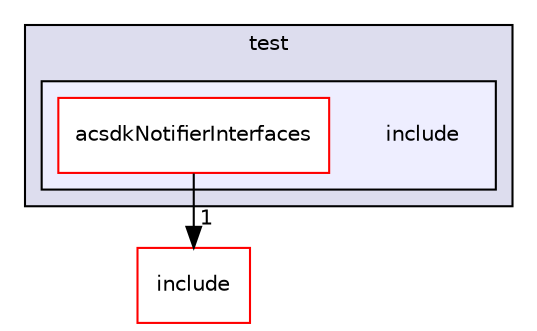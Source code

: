 digraph "/workplace/avs-device-sdk/shared/acsdkNotifierInterfaces/test/include" {
  compound=true
  node [ fontsize="10", fontname="Helvetica"];
  edge [ labelfontsize="10", labelfontname="Helvetica"];
  subgraph clusterdir_5b531d51c5fabc3e7c1b3276f3b67ecc {
    graph [ bgcolor="#ddddee", pencolor="black", label="test" fontname="Helvetica", fontsize="10", URL="dir_5b531d51c5fabc3e7c1b3276f3b67ecc.html"]
  subgraph clusterdir_8bd4173aec62b80db9f7fa28573409bf {
    graph [ bgcolor="#eeeeff", pencolor="black", label="" URL="dir_8bd4173aec62b80db9f7fa28573409bf.html"];
    dir_8bd4173aec62b80db9f7fa28573409bf [shape=plaintext label="include"];
    dir_b985cd6c25be26093a9640176654f8cc [shape=box label="acsdkNotifierInterfaces" color="red" fillcolor="white" style="filled" URL="dir_b985cd6c25be26093a9640176654f8cc.html"];
  }
  }
  dir_9a7340c96b801ac299f9d571c35d6c7c [shape=box label="include" fillcolor="white" style="filled" color="red" URL="dir_9a7340c96b801ac299f9d571c35d6c7c.html"];
  dir_b985cd6c25be26093a9640176654f8cc->dir_9a7340c96b801ac299f9d571c35d6c7c [headlabel="1", labeldistance=1.5 headhref="dir_000743_000738.html"];
}
